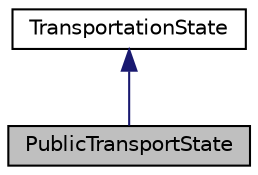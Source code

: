 digraph "PublicTransportState"
{
 // LATEX_PDF_SIZE
  edge [fontname="Helvetica",fontsize="10",labelfontname="Helvetica",labelfontsize="10"];
  node [fontname="Helvetica",fontsize="10",shape=record];
  Node1 [label="PublicTransportState",height=0.2,width=0.4,color="black", fillcolor="grey75", style="filled", fontcolor="black",tooltip="Represents the state of a public mode of transport."];
  Node2 -> Node1 [dir="back",color="midnightblue",fontsize="10",style="solid"];
  Node2 [label="TransportationState",height=0.2,width=0.4,color="black", fillcolor="white", style="filled",URL="$classTransportationState.html",tooltip="Abstract base class representing the state of a mode of transport."];
}
